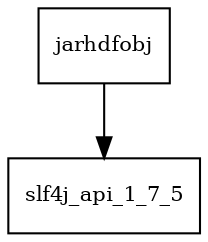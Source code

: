 digraph jarhdfobj_dependencies {
  node [shape = box, fontsize=10.0];
  jarhdfobj -> slf4j_api_1_7_5;
}
